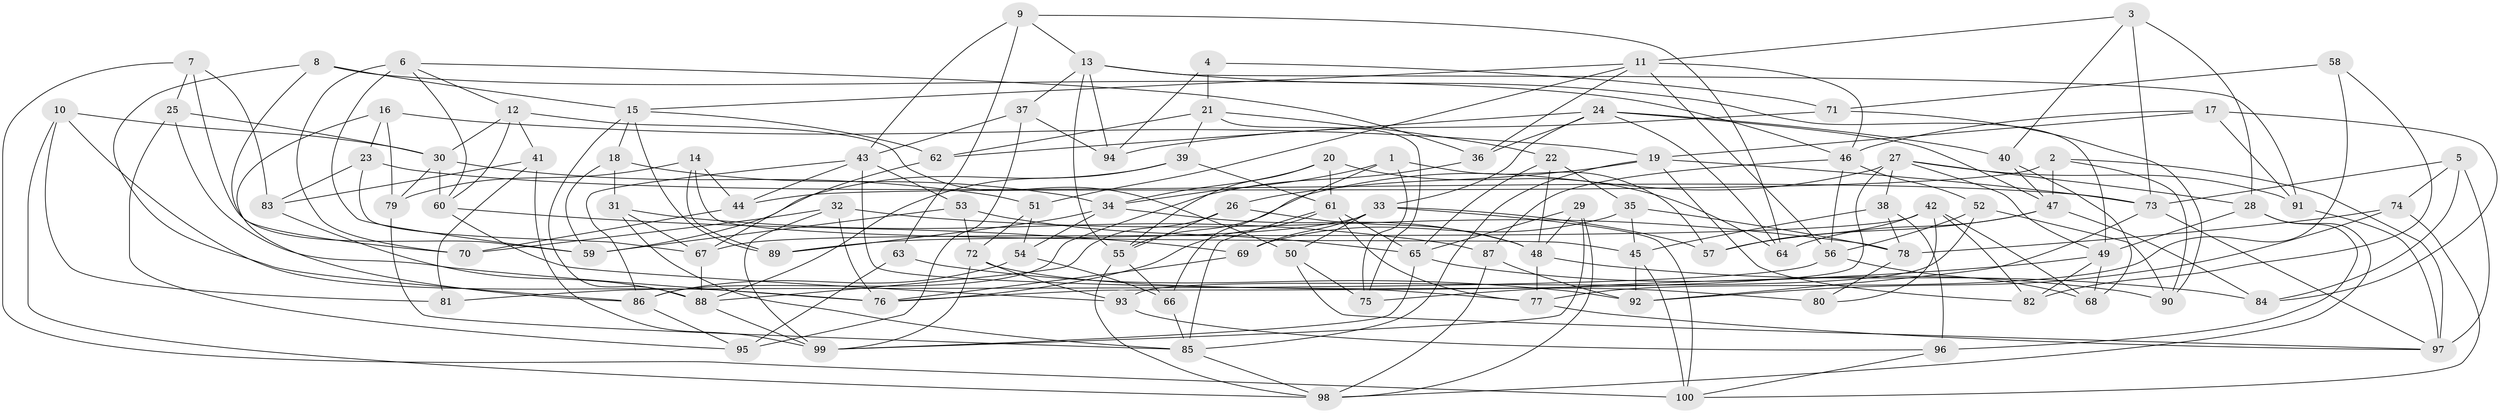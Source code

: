// original degree distribution, {4: 1.0}
// Generated by graph-tools (version 1.1) at 2025/38/03/04/25 23:38:07]
// undirected, 100 vertices, 230 edges
graph export_dot {
  node [color=gray90,style=filled];
  1;
  2;
  3;
  4;
  5;
  6;
  7;
  8;
  9;
  10;
  11;
  12;
  13;
  14;
  15;
  16;
  17;
  18;
  19;
  20;
  21;
  22;
  23;
  24;
  25;
  26;
  27;
  28;
  29;
  30;
  31;
  32;
  33;
  34;
  35;
  36;
  37;
  38;
  39;
  40;
  41;
  42;
  43;
  44;
  45;
  46;
  47;
  48;
  49;
  50;
  51;
  52;
  53;
  54;
  55;
  56;
  57;
  58;
  59;
  60;
  61;
  62;
  63;
  64;
  65;
  66;
  67;
  68;
  69;
  70;
  71;
  72;
  73;
  74;
  75;
  76;
  77;
  78;
  79;
  80;
  81;
  82;
  83;
  84;
  85;
  86;
  87;
  88;
  89;
  90;
  91;
  92;
  93;
  94;
  95;
  96;
  97;
  98;
  99;
  100;
  1 -- 34 [weight=1.0];
  1 -- 57 [weight=1.0];
  1 -- 66 [weight=1.0];
  1 -- 75 [weight=1.0];
  2 -- 44 [weight=1.0];
  2 -- 47 [weight=1.0];
  2 -- 90 [weight=1.0];
  2 -- 97 [weight=1.0];
  3 -- 11 [weight=1.0];
  3 -- 28 [weight=1.0];
  3 -- 40 [weight=1.0];
  3 -- 73 [weight=1.0];
  4 -- 21 [weight=2.0];
  4 -- 71 [weight=1.0];
  4 -- 94 [weight=1.0];
  5 -- 73 [weight=1.0];
  5 -- 74 [weight=1.0];
  5 -- 84 [weight=1.0];
  5 -- 97 [weight=1.0];
  6 -- 12 [weight=1.0];
  6 -- 36 [weight=1.0];
  6 -- 59 [weight=2.0];
  6 -- 60 [weight=1.0];
  6 -- 70 [weight=1.0];
  7 -- 25 [weight=1.0];
  7 -- 59 [weight=1.0];
  7 -- 83 [weight=1.0];
  7 -- 100 [weight=1.0];
  8 -- 15 [weight=1.0];
  8 -- 46 [weight=1.0];
  8 -- 70 [weight=1.0];
  8 -- 86 [weight=1.0];
  9 -- 13 [weight=1.0];
  9 -- 43 [weight=1.0];
  9 -- 63 [weight=1.0];
  9 -- 64 [weight=1.0];
  10 -- 30 [weight=1.0];
  10 -- 76 [weight=1.0];
  10 -- 81 [weight=1.0];
  10 -- 98 [weight=1.0];
  11 -- 15 [weight=1.0];
  11 -- 36 [weight=1.0];
  11 -- 46 [weight=1.0];
  11 -- 51 [weight=1.0];
  11 -- 56 [weight=1.0];
  12 -- 30 [weight=1.0];
  12 -- 41 [weight=1.0];
  12 -- 50 [weight=1.0];
  12 -- 60 [weight=2.0];
  13 -- 37 [weight=1.0];
  13 -- 49 [weight=1.0];
  13 -- 55 [weight=1.0];
  13 -- 91 [weight=1.0];
  13 -- 94 [weight=1.0];
  14 -- 44 [weight=1.0];
  14 -- 45 [weight=1.0];
  14 -- 79 [weight=1.0];
  14 -- 89 [weight=1.0];
  15 -- 18 [weight=1.0];
  15 -- 62 [weight=1.0];
  15 -- 88 [weight=1.0];
  15 -- 89 [weight=1.0];
  16 -- 19 [weight=1.0];
  16 -- 23 [weight=1.0];
  16 -- 79 [weight=1.0];
  16 -- 86 [weight=1.0];
  17 -- 19 [weight=1.0];
  17 -- 46 [weight=1.0];
  17 -- 84 [weight=1.0];
  17 -- 91 [weight=1.0];
  18 -- 31 [weight=1.0];
  18 -- 34 [weight=1.0];
  18 -- 59 [weight=1.0];
  19 -- 26 [weight=1.0];
  19 -- 73 [weight=1.0];
  19 -- 82 [weight=1.0];
  19 -- 85 [weight=1.0];
  20 -- 34 [weight=1.0];
  20 -- 55 [weight=1.0];
  20 -- 61 [weight=1.0];
  20 -- 64 [weight=1.0];
  21 -- 22 [weight=1.0];
  21 -- 39 [weight=1.0];
  21 -- 62 [weight=1.0];
  21 -- 75 [weight=1.0];
  22 -- 35 [weight=1.0];
  22 -- 48 [weight=1.0];
  22 -- 65 [weight=1.0];
  23 -- 67 [weight=1.0];
  23 -- 73 [weight=1.0];
  23 -- 83 [weight=1.0];
  24 -- 33 [weight=1.0];
  24 -- 36 [weight=1.0];
  24 -- 40 [weight=1.0];
  24 -- 47 [weight=1.0];
  24 -- 62 [weight=1.0];
  24 -- 64 [weight=1.0];
  25 -- 30 [weight=1.0];
  25 -- 76 [weight=1.0];
  25 -- 95 [weight=1.0];
  26 -- 48 [weight=1.0];
  26 -- 55 [weight=1.0];
  26 -- 88 [weight=1.0];
  27 -- 28 [weight=1.0];
  27 -- 38 [weight=1.0];
  27 -- 49 [weight=1.0];
  27 -- 55 [weight=1.0];
  27 -- 76 [weight=1.0];
  27 -- 91 [weight=1.0];
  28 -- 49 [weight=1.0];
  28 -- 96 [weight=2.0];
  28 -- 98 [weight=1.0];
  29 -- 48 [weight=1.0];
  29 -- 65 [weight=1.0];
  29 -- 98 [weight=1.0];
  29 -- 99 [weight=1.0];
  30 -- 51 [weight=1.0];
  30 -- 60 [weight=1.0];
  30 -- 79 [weight=1.0];
  31 -- 67 [weight=1.0];
  31 -- 85 [weight=1.0];
  31 -- 87 [weight=1.0];
  32 -- 70 [weight=1.0];
  32 -- 76 [weight=1.0];
  32 -- 78 [weight=1.0];
  32 -- 99 [weight=1.0];
  33 -- 50 [weight=1.0];
  33 -- 57 [weight=1.0];
  33 -- 69 [weight=1.0];
  33 -- 89 [weight=1.0];
  33 -- 100 [weight=1.0];
  34 -- 48 [weight=1.0];
  34 -- 54 [weight=1.0];
  34 -- 89 [weight=1.0];
  35 -- 45 [weight=1.0];
  35 -- 69 [weight=1.0];
  35 -- 78 [weight=1.0];
  36 -- 86 [weight=1.0];
  37 -- 43 [weight=1.0];
  37 -- 94 [weight=1.0];
  37 -- 95 [weight=1.0];
  38 -- 45 [weight=1.0];
  38 -- 78 [weight=2.0];
  38 -- 96 [weight=2.0];
  39 -- 59 [weight=1.0];
  39 -- 61 [weight=1.0];
  39 -- 88 [weight=1.0];
  40 -- 47 [weight=1.0];
  40 -- 68 [weight=1.0];
  41 -- 81 [weight=1.0];
  41 -- 83 [weight=1.0];
  41 -- 99 [weight=1.0];
  42 -- 57 [weight=1.0];
  42 -- 67 [weight=2.0];
  42 -- 68 [weight=1.0];
  42 -- 80 [weight=1.0];
  42 -- 82 [weight=1.0];
  43 -- 44 [weight=1.0];
  43 -- 53 [weight=1.0];
  43 -- 77 [weight=1.0];
  43 -- 86 [weight=1.0];
  44 -- 70 [weight=1.0];
  45 -- 92 [weight=1.0];
  45 -- 100 [weight=2.0];
  46 -- 52 [weight=1.0];
  46 -- 56 [weight=1.0];
  46 -- 87 [weight=1.0];
  47 -- 57 [weight=1.0];
  47 -- 64 [weight=1.0];
  47 -- 84 [weight=1.0];
  48 -- 77 [weight=1.0];
  48 -- 84 [weight=1.0];
  49 -- 68 [weight=1.0];
  49 -- 75 [weight=1.0];
  49 -- 82 [weight=1.0];
  50 -- 75 [weight=1.0];
  50 -- 97 [weight=1.0];
  51 -- 54 [weight=1.0];
  51 -- 72 [weight=1.0];
  52 -- 56 [weight=1.0];
  52 -- 90 [weight=1.0];
  52 -- 93 [weight=1.0];
  53 -- 59 [weight=1.0];
  53 -- 65 [weight=1.0];
  53 -- 72 [weight=1.0];
  54 -- 66 [weight=1.0];
  54 -- 86 [weight=1.0];
  55 -- 66 [weight=1.0];
  55 -- 98 [weight=1.0];
  56 -- 68 [weight=1.0];
  56 -- 81 [weight=2.0];
  58 -- 71 [weight=1.0];
  58 -- 77 [weight=2.0];
  58 -- 82 [weight=1.0];
  60 -- 69 [weight=1.0];
  60 -- 93 [weight=1.0];
  61 -- 65 [weight=1.0];
  61 -- 76 [weight=1.0];
  61 -- 77 [weight=1.0];
  61 -- 85 [weight=1.0];
  62 -- 67 [weight=1.0];
  63 -- 92 [weight=2.0];
  63 -- 95 [weight=1.0];
  65 -- 90 [weight=1.0];
  65 -- 99 [weight=1.0];
  66 -- 85 [weight=1.0];
  67 -- 88 [weight=1.0];
  69 -- 76 [weight=1.0];
  71 -- 90 [weight=1.0];
  71 -- 94 [weight=1.0];
  72 -- 80 [weight=2.0];
  72 -- 93 [weight=1.0];
  72 -- 99 [weight=1.0];
  73 -- 92 [weight=1.0];
  73 -- 97 [weight=1.0];
  74 -- 78 [weight=1.0];
  74 -- 92 [weight=1.0];
  74 -- 100 [weight=1.0];
  77 -- 97 [weight=1.0];
  78 -- 80 [weight=1.0];
  79 -- 85 [weight=1.0];
  83 -- 88 [weight=1.0];
  85 -- 98 [weight=1.0];
  86 -- 95 [weight=1.0];
  87 -- 92 [weight=1.0];
  87 -- 98 [weight=1.0];
  88 -- 99 [weight=1.0];
  91 -- 97 [weight=1.0];
  93 -- 96 [weight=1.0];
  96 -- 100 [weight=1.0];
}
